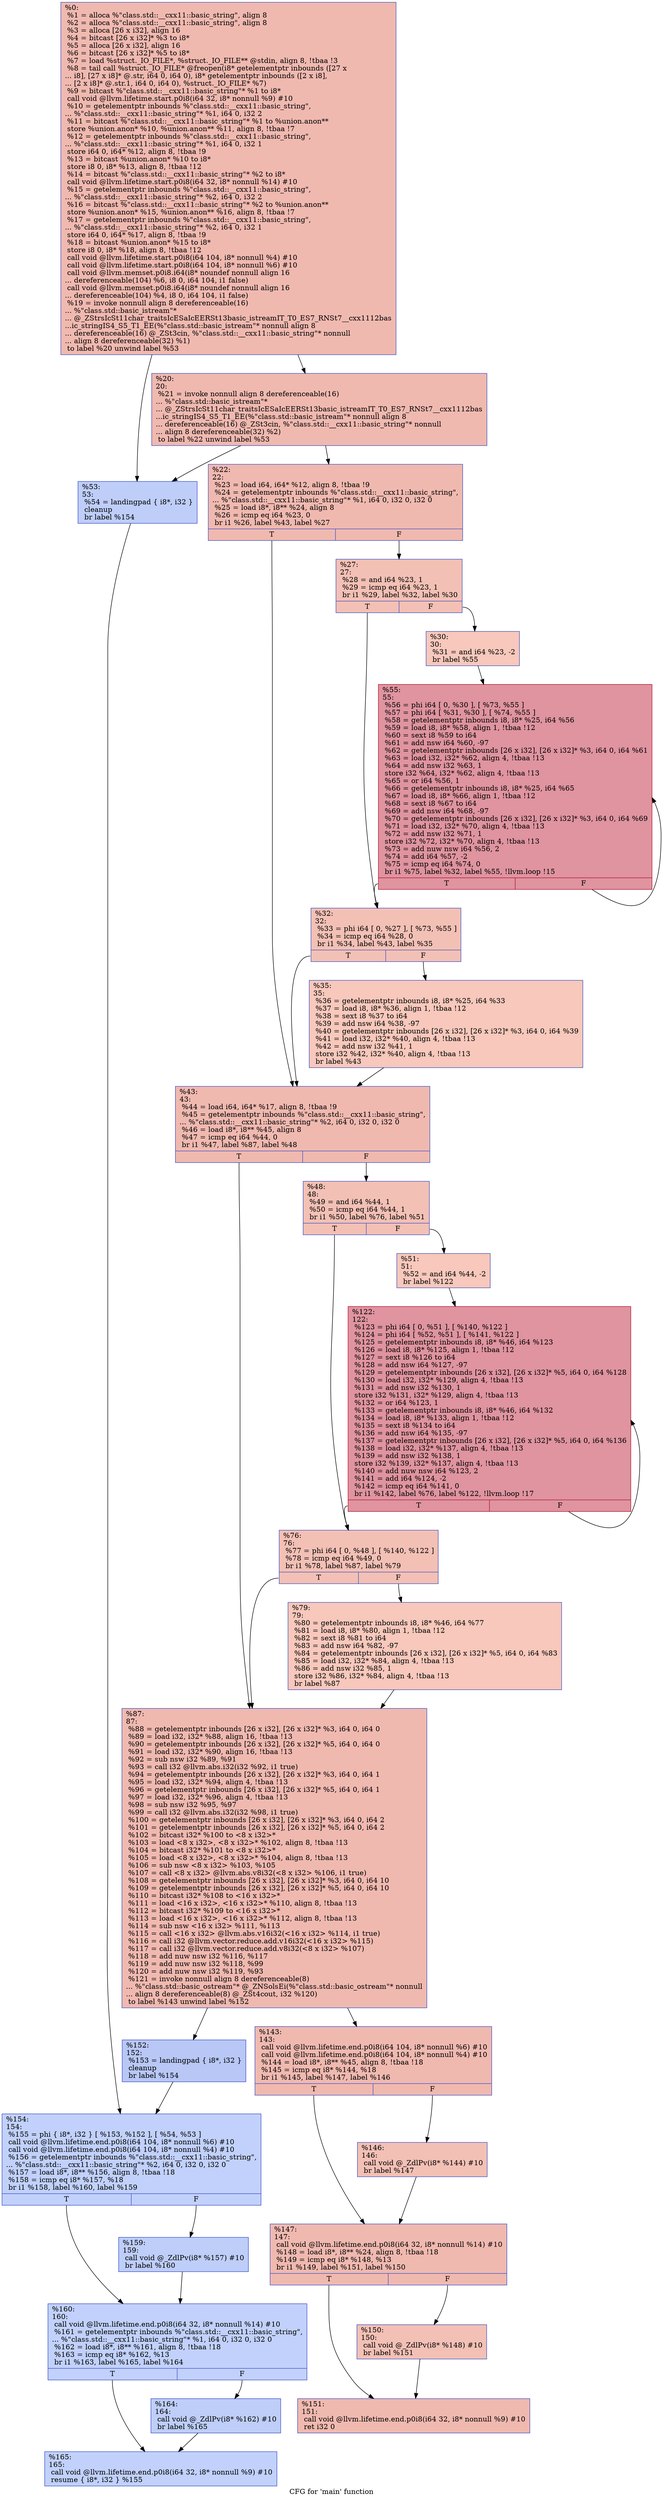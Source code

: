 digraph "CFG for 'main' function" {
	label="CFG for 'main' function";

	Node0x557e62c18b50 [shape=record,color="#3d50c3ff", style=filled, fillcolor="#de614d70",label="{%0:\l  %1 = alloca %\"class.std::__cxx11::basic_string\", align 8\l  %2 = alloca %\"class.std::__cxx11::basic_string\", align 8\l  %3 = alloca [26 x i32], align 16\l  %4 = bitcast [26 x i32]* %3 to i8*\l  %5 = alloca [26 x i32], align 16\l  %6 = bitcast [26 x i32]* %5 to i8*\l  %7 = load %struct._IO_FILE*, %struct._IO_FILE** @stdin, align 8, !tbaa !3\l  %8 = tail call %struct._IO_FILE* @freopen(i8* getelementptr inbounds ([27 x\l... i8], [27 x i8]* @.str, i64 0, i64 0), i8* getelementptr inbounds ([2 x i8],\l... [2 x i8]* @.str.1, i64 0, i64 0), %struct._IO_FILE* %7)\l  %9 = bitcast %\"class.std::__cxx11::basic_string\"* %1 to i8*\l  call void @llvm.lifetime.start.p0i8(i64 32, i8* nonnull %9) #10\l  %10 = getelementptr inbounds %\"class.std::__cxx11::basic_string\",\l... %\"class.std::__cxx11::basic_string\"* %1, i64 0, i32 2\l  %11 = bitcast %\"class.std::__cxx11::basic_string\"* %1 to %union.anon**\l  store %union.anon* %10, %union.anon** %11, align 8, !tbaa !7\l  %12 = getelementptr inbounds %\"class.std::__cxx11::basic_string\",\l... %\"class.std::__cxx11::basic_string\"* %1, i64 0, i32 1\l  store i64 0, i64* %12, align 8, !tbaa !9\l  %13 = bitcast %union.anon* %10 to i8*\l  store i8 0, i8* %13, align 8, !tbaa !12\l  %14 = bitcast %\"class.std::__cxx11::basic_string\"* %2 to i8*\l  call void @llvm.lifetime.start.p0i8(i64 32, i8* nonnull %14) #10\l  %15 = getelementptr inbounds %\"class.std::__cxx11::basic_string\",\l... %\"class.std::__cxx11::basic_string\"* %2, i64 0, i32 2\l  %16 = bitcast %\"class.std::__cxx11::basic_string\"* %2 to %union.anon**\l  store %union.anon* %15, %union.anon** %16, align 8, !tbaa !7\l  %17 = getelementptr inbounds %\"class.std::__cxx11::basic_string\",\l... %\"class.std::__cxx11::basic_string\"* %2, i64 0, i32 1\l  store i64 0, i64* %17, align 8, !tbaa !9\l  %18 = bitcast %union.anon* %15 to i8*\l  store i8 0, i8* %18, align 8, !tbaa !12\l  call void @llvm.lifetime.start.p0i8(i64 104, i8* nonnull %4) #10\l  call void @llvm.lifetime.start.p0i8(i64 104, i8* nonnull %6) #10\l  call void @llvm.memset.p0i8.i64(i8* noundef nonnull align 16\l... dereferenceable(104) %6, i8 0, i64 104, i1 false)\l  call void @llvm.memset.p0i8.i64(i8* noundef nonnull align 16\l... dereferenceable(104) %4, i8 0, i64 104, i1 false)\l  %19 = invoke nonnull align 8 dereferenceable(16)\l... %\"class.std::basic_istream\"*\l... @_ZStrsIcSt11char_traitsIcESaIcEERSt13basic_istreamIT_T0_ES7_RNSt7__cxx1112bas\l...ic_stringIS4_S5_T1_EE(%\"class.std::basic_istream\"* nonnull align 8\l... dereferenceable(16) @_ZSt3cin, %\"class.std::__cxx11::basic_string\"* nonnull\l... align 8 dereferenceable(32) %1)\l          to label %20 unwind label %53\l}"];
	Node0x557e62c18b50 -> Node0x557e62c1d8d0;
	Node0x557e62c18b50 -> Node0x557e62c1d960;
	Node0x557e62c1d8d0 [shape=record,color="#3d50c3ff", style=filled, fillcolor="#de614d70",label="{%20:\l20:                                               \l  %21 = invoke nonnull align 8 dereferenceable(16)\l... %\"class.std::basic_istream\"*\l... @_ZStrsIcSt11char_traitsIcESaIcEERSt13basic_istreamIT_T0_ES7_RNSt7__cxx1112bas\l...ic_stringIS4_S5_T1_EE(%\"class.std::basic_istream\"* nonnull align 8\l... dereferenceable(16) @_ZSt3cin, %\"class.std::__cxx11::basic_string\"* nonnull\l... align 8 dereferenceable(32) %2)\l          to label %22 unwind label %53\l}"];
	Node0x557e62c1d8d0 -> Node0x557e62c1dca0;
	Node0x557e62c1d8d0 -> Node0x557e62c1d960;
	Node0x557e62c1dca0 [shape=record,color="#3d50c3ff", style=filled, fillcolor="#de614d70",label="{%22:\l22:                                               \l  %23 = load i64, i64* %12, align 8, !tbaa !9\l  %24 = getelementptr inbounds %\"class.std::__cxx11::basic_string\",\l... %\"class.std::__cxx11::basic_string\"* %1, i64 0, i32 0, i32 0\l  %25 = load i8*, i8** %24, align 8\l  %26 = icmp eq i64 %23, 0\l  br i1 %26, label %43, label %27\l|{<s0>T|<s1>F}}"];
	Node0x557e62c1dca0:s0 -> Node0x557e62c1df40;
	Node0x557e62c1dca0:s1 -> Node0x557e62c1df90;
	Node0x557e62c1df90 [shape=record,color="#3d50c3ff", style=filled, fillcolor="#e5705870",label="{%27:\l27:                                               \l  %28 = and i64 %23, 1\l  %29 = icmp eq i64 %23, 1\l  br i1 %29, label %32, label %30\l|{<s0>T|<s1>F}}"];
	Node0x557e62c1df90:s0 -> Node0x557e62c1e220;
	Node0x557e62c1df90:s1 -> Node0x557e62c1e270;
	Node0x557e62c1e270 [shape=record,color="#3d50c3ff", style=filled, fillcolor="#ed836670",label="{%30:\l30:                                               \l  %31 = and i64 %23, -2\l  br label %55\l}"];
	Node0x557e62c1e270 -> Node0x557e62c1e470;
	Node0x557e62c1e220 [shape=record,color="#3d50c3ff", style=filled, fillcolor="#e5705870",label="{%32:\l32:                                               \l  %33 = phi i64 [ 0, %27 ], [ %73, %55 ]\l  %34 = icmp eq i64 %28, 0\l  br i1 %34, label %43, label %35\l|{<s0>T|<s1>F}}"];
	Node0x557e62c1e220:s0 -> Node0x557e62c1df40;
	Node0x557e62c1e220:s1 -> Node0x557e62c1e8b0;
	Node0x557e62c1e8b0 [shape=record,color="#3d50c3ff", style=filled, fillcolor="#ed836670",label="{%35:\l35:                                               \l  %36 = getelementptr inbounds i8, i8* %25, i64 %33\l  %37 = load i8, i8* %36, align 1, !tbaa !12\l  %38 = sext i8 %37 to i64\l  %39 = add nsw i64 %38, -97\l  %40 = getelementptr inbounds [26 x i32], [26 x i32]* %3, i64 0, i64 %39\l  %41 = load i32, i32* %40, align 4, !tbaa !13\l  %42 = add nsw i32 %41, 1\l  store i32 %42, i32* %40, align 4, !tbaa !13\l  br label %43\l}"];
	Node0x557e62c1e8b0 -> Node0x557e62c1df40;
	Node0x557e62c1df40 [shape=record,color="#3d50c3ff", style=filled, fillcolor="#de614d70",label="{%43:\l43:                                               \l  %44 = load i64, i64* %17, align 8, !tbaa !9\l  %45 = getelementptr inbounds %\"class.std::__cxx11::basic_string\",\l... %\"class.std::__cxx11::basic_string\"* %2, i64 0, i32 0, i32 0\l  %46 = load i8*, i8** %45, align 8\l  %47 = icmp eq i64 %44, 0\l  br i1 %47, label %87, label %48\l|{<s0>T|<s1>F}}"];
	Node0x557e62c1df40:s0 -> Node0x557e62c1f730;
	Node0x557e62c1df40:s1 -> Node0x557e62c1f780;
	Node0x557e62c1f780 [shape=record,color="#3d50c3ff", style=filled, fillcolor="#e5705870",label="{%48:\l48:                                               \l  %49 = and i64 %44, 1\l  %50 = icmp eq i64 %44, 1\l  br i1 %50, label %76, label %51\l|{<s0>T|<s1>F}}"];
	Node0x557e62c1f780:s0 -> Node0x557e62c1f9e0;
	Node0x557e62c1f780:s1 -> Node0x557e62c1fa30;
	Node0x557e62c1fa30 [shape=record,color="#3d50c3ff", style=filled, fillcolor="#ed836670",label="{%51:\l51:                                               \l  %52 = and i64 %44, -2\l  br label %122\l}"];
	Node0x557e62c1fa30 -> Node0x557e62c1fc00;
	Node0x557e62c1d960 [shape=record,color="#3d50c3ff", style=filled, fillcolor="#6c8ff170",label="{%53:\l53:                                               \l  %54 = landingpad \{ i8*, i32 \}\l          cleanup\l  br label %154\l}"];
	Node0x557e62c1d960 -> Node0x557e62c1fd10;
	Node0x557e62c1e470 [shape=record,color="#b70d28ff", style=filled, fillcolor="#b70d2870",label="{%55:\l55:                                               \l  %56 = phi i64 [ 0, %30 ], [ %73, %55 ]\l  %57 = phi i64 [ %31, %30 ], [ %74, %55 ]\l  %58 = getelementptr inbounds i8, i8* %25, i64 %56\l  %59 = load i8, i8* %58, align 1, !tbaa !12\l  %60 = sext i8 %59 to i64\l  %61 = add nsw i64 %60, -97\l  %62 = getelementptr inbounds [26 x i32], [26 x i32]* %3, i64 0, i64 %61\l  %63 = load i32, i32* %62, align 4, !tbaa !13\l  %64 = add nsw i32 %63, 1\l  store i32 %64, i32* %62, align 4, !tbaa !13\l  %65 = or i64 %56, 1\l  %66 = getelementptr inbounds i8, i8* %25, i64 %65\l  %67 = load i8, i8* %66, align 1, !tbaa !12\l  %68 = sext i8 %67 to i64\l  %69 = add nsw i64 %68, -97\l  %70 = getelementptr inbounds [26 x i32], [26 x i32]* %3, i64 0, i64 %69\l  %71 = load i32, i32* %70, align 4, !tbaa !13\l  %72 = add nsw i32 %71, 1\l  store i32 %72, i32* %70, align 4, !tbaa !13\l  %73 = add nuw nsw i64 %56, 2\l  %74 = add i64 %57, -2\l  %75 = icmp eq i64 %74, 0\l  br i1 %75, label %32, label %55, !llvm.loop !15\l|{<s0>T|<s1>F}}"];
	Node0x557e62c1e470:s0 -> Node0x557e62c1e220;
	Node0x557e62c1e470:s1 -> Node0x557e62c1e470;
	Node0x557e62c1f9e0 [shape=record,color="#3d50c3ff", style=filled, fillcolor="#e5705870",label="{%76:\l76:                                               \l  %77 = phi i64 [ 0, %48 ], [ %140, %122 ]\l  %78 = icmp eq i64 %49, 0\l  br i1 %78, label %87, label %79\l|{<s0>T|<s1>F}}"];
	Node0x557e62c1f9e0:s0 -> Node0x557e62c1f730;
	Node0x557e62c1f9e0:s1 -> Node0x557e62c21130;
	Node0x557e62c21130 [shape=record,color="#3d50c3ff", style=filled, fillcolor="#ed836670",label="{%79:\l79:                                               \l  %80 = getelementptr inbounds i8, i8* %46, i64 %77\l  %81 = load i8, i8* %80, align 1, !tbaa !12\l  %82 = sext i8 %81 to i64\l  %83 = add nsw i64 %82, -97\l  %84 = getelementptr inbounds [26 x i32], [26 x i32]* %5, i64 0, i64 %83\l  %85 = load i32, i32* %84, align 4, !tbaa !13\l  %86 = add nsw i32 %85, 1\l  store i32 %86, i32* %84, align 4, !tbaa !13\l  br label %87\l}"];
	Node0x557e62c21130 -> Node0x557e62c1f730;
	Node0x557e62c1f730 [shape=record,color="#3d50c3ff", style=filled, fillcolor="#de614d70",label="{%87:\l87:                                               \l  %88 = getelementptr inbounds [26 x i32], [26 x i32]* %3, i64 0, i64 0\l  %89 = load i32, i32* %88, align 16, !tbaa !13\l  %90 = getelementptr inbounds [26 x i32], [26 x i32]* %5, i64 0, i64 0\l  %91 = load i32, i32* %90, align 16, !tbaa !13\l  %92 = sub nsw i32 %89, %91\l  %93 = call i32 @llvm.abs.i32(i32 %92, i1 true)\l  %94 = getelementptr inbounds [26 x i32], [26 x i32]* %3, i64 0, i64 1\l  %95 = load i32, i32* %94, align 4, !tbaa !13\l  %96 = getelementptr inbounds [26 x i32], [26 x i32]* %5, i64 0, i64 1\l  %97 = load i32, i32* %96, align 4, !tbaa !13\l  %98 = sub nsw i32 %95, %97\l  %99 = call i32 @llvm.abs.i32(i32 %98, i1 true)\l  %100 = getelementptr inbounds [26 x i32], [26 x i32]* %3, i64 0, i64 2\l  %101 = getelementptr inbounds [26 x i32], [26 x i32]* %5, i64 0, i64 2\l  %102 = bitcast i32* %100 to \<8 x i32\>*\l  %103 = load \<8 x i32\>, \<8 x i32\>* %102, align 8, !tbaa !13\l  %104 = bitcast i32* %101 to \<8 x i32\>*\l  %105 = load \<8 x i32\>, \<8 x i32\>* %104, align 8, !tbaa !13\l  %106 = sub nsw \<8 x i32\> %103, %105\l  %107 = call \<8 x i32\> @llvm.abs.v8i32(\<8 x i32\> %106, i1 true)\l  %108 = getelementptr inbounds [26 x i32], [26 x i32]* %3, i64 0, i64 10\l  %109 = getelementptr inbounds [26 x i32], [26 x i32]* %5, i64 0, i64 10\l  %110 = bitcast i32* %108 to \<16 x i32\>*\l  %111 = load \<16 x i32\>, \<16 x i32\>* %110, align 8, !tbaa !13\l  %112 = bitcast i32* %109 to \<16 x i32\>*\l  %113 = load \<16 x i32\>, \<16 x i32\>* %112, align 8, !tbaa !13\l  %114 = sub nsw \<16 x i32\> %111, %113\l  %115 = call \<16 x i32\> @llvm.abs.v16i32(\<16 x i32\> %114, i1 true)\l  %116 = call i32 @llvm.vector.reduce.add.v16i32(\<16 x i32\> %115)\l  %117 = call i32 @llvm.vector.reduce.add.v8i32(\<8 x i32\> %107)\l  %118 = add nuw nsw i32 %116, %117\l  %119 = add nuw nsw i32 %118, %99\l  %120 = add nuw nsw i32 %119, %93\l  %121 = invoke nonnull align 8 dereferenceable(8)\l... %\"class.std::basic_ostream\"* @_ZNSolsEi(%\"class.std::basic_ostream\"* nonnull\l... align 8 dereferenceable(8) @_ZSt4cout, i32 %120)\l          to label %143 unwind label %152\l}"];
	Node0x557e62c1f730 -> Node0x557e62c241a0;
	Node0x557e62c1f730 -> Node0x557e62c241f0;
	Node0x557e62c1fc00 [shape=record,color="#b70d28ff", style=filled, fillcolor="#b70d2870",label="{%122:\l122:                                              \l  %123 = phi i64 [ 0, %51 ], [ %140, %122 ]\l  %124 = phi i64 [ %52, %51 ], [ %141, %122 ]\l  %125 = getelementptr inbounds i8, i8* %46, i64 %123\l  %126 = load i8, i8* %125, align 1, !tbaa !12\l  %127 = sext i8 %126 to i64\l  %128 = add nsw i64 %127, -97\l  %129 = getelementptr inbounds [26 x i32], [26 x i32]* %5, i64 0, i64 %128\l  %130 = load i32, i32* %129, align 4, !tbaa !13\l  %131 = add nsw i32 %130, 1\l  store i32 %131, i32* %129, align 4, !tbaa !13\l  %132 = or i64 %123, 1\l  %133 = getelementptr inbounds i8, i8* %46, i64 %132\l  %134 = load i8, i8* %133, align 1, !tbaa !12\l  %135 = sext i8 %134 to i64\l  %136 = add nsw i64 %135, -97\l  %137 = getelementptr inbounds [26 x i32], [26 x i32]* %5, i64 0, i64 %136\l  %138 = load i32, i32* %137, align 4, !tbaa !13\l  %139 = add nsw i32 %138, 1\l  store i32 %139, i32* %137, align 4, !tbaa !13\l  %140 = add nuw nsw i64 %123, 2\l  %141 = add i64 %124, -2\l  %142 = icmp eq i64 %141, 0\l  br i1 %142, label %76, label %122, !llvm.loop !17\l|{<s0>T|<s1>F}}"];
	Node0x557e62c1fc00:s0 -> Node0x557e62c1f9e0;
	Node0x557e62c1fc00:s1 -> Node0x557e62c1fc00;
	Node0x557e62c241a0 [shape=record,color="#3d50c3ff", style=filled, fillcolor="#de614d70",label="{%143:\l143:                                              \l  call void @llvm.lifetime.end.p0i8(i64 104, i8* nonnull %6) #10\l  call void @llvm.lifetime.end.p0i8(i64 104, i8* nonnull %4) #10\l  %144 = load i8*, i8** %45, align 8, !tbaa !18\l  %145 = icmp eq i8* %144, %18\l  br i1 %145, label %147, label %146\l|{<s0>T|<s1>F}}"];
	Node0x557e62c241a0:s0 -> Node0x557e62c25fd0;
	Node0x557e62c241a0:s1 -> Node0x557e62c26060;
	Node0x557e62c26060 [shape=record,color="#3d50c3ff", style=filled, fillcolor="#e5705870",label="{%146:\l146:                                              \l  call void @_ZdlPv(i8* %144) #10\l  br label %147\l}"];
	Node0x557e62c26060 -> Node0x557e62c25fd0;
	Node0x557e62c25fd0 [shape=record,color="#3d50c3ff", style=filled, fillcolor="#de614d70",label="{%147:\l147:                                              \l  call void @llvm.lifetime.end.p0i8(i64 32, i8* nonnull %14) #10\l  %148 = load i8*, i8** %24, align 8, !tbaa !18\l  %149 = icmp eq i8* %148, %13\l  br i1 %149, label %151, label %150\l|{<s0>T|<s1>F}}"];
	Node0x557e62c25fd0:s0 -> Node0x557e62c26ca0;
	Node0x557e62c25fd0:s1 -> Node0x557e62c26cf0;
	Node0x557e62c26cf0 [shape=record,color="#3d50c3ff", style=filled, fillcolor="#e5705870",label="{%150:\l150:                                              \l  call void @_ZdlPv(i8* %148) #10\l  br label %151\l}"];
	Node0x557e62c26cf0 -> Node0x557e62c26ca0;
	Node0x557e62c26ca0 [shape=record,color="#3d50c3ff", style=filled, fillcolor="#de614d70",label="{%151:\l151:                                              \l  call void @llvm.lifetime.end.p0i8(i64 32, i8* nonnull %9) #10\l  ret i32 0\l}"];
	Node0x557e62c241f0 [shape=record,color="#3d50c3ff", style=filled, fillcolor="#5f7fe870",label="{%152:\l152:                                              \l  %153 = landingpad \{ i8*, i32 \}\l          cleanup\l  br label %154\l}"];
	Node0x557e62c241f0 -> Node0x557e62c1fd10;
	Node0x557e62c1fd10 [shape=record,color="#3d50c3ff", style=filled, fillcolor="#7396f570",label="{%154:\l154:                                              \l  %155 = phi \{ i8*, i32 \} [ %153, %152 ], [ %54, %53 ]\l  call void @llvm.lifetime.end.p0i8(i64 104, i8* nonnull %6) #10\l  call void @llvm.lifetime.end.p0i8(i64 104, i8* nonnull %4) #10\l  %156 = getelementptr inbounds %\"class.std::__cxx11::basic_string\",\l... %\"class.std::__cxx11::basic_string\"* %2, i64 0, i32 0, i32 0\l  %157 = load i8*, i8** %156, align 8, !tbaa !18\l  %158 = icmp eq i8* %157, %18\l  br i1 %158, label %160, label %159\l|{<s0>T|<s1>F}}"];
	Node0x557e62c1fd10:s0 -> Node0x557e62c27600;
	Node0x557e62c1fd10:s1 -> Node0x557e62c27650;
	Node0x557e62c27650 [shape=record,color="#3d50c3ff", style=filled, fillcolor="#6c8ff170",label="{%159:\l159:                                              \l  call void @_ZdlPv(i8* %157) #10\l  br label %160\l}"];
	Node0x557e62c27650 -> Node0x557e62c27600;
	Node0x557e62c27600 [shape=record,color="#3d50c3ff", style=filled, fillcolor="#7396f570",label="{%160:\l160:                                              \l  call void @llvm.lifetime.end.p0i8(i64 32, i8* nonnull %14) #10\l  %161 = getelementptr inbounds %\"class.std::__cxx11::basic_string\",\l... %\"class.std::__cxx11::basic_string\"* %1, i64 0, i32 0, i32 0\l  %162 = load i8*, i8** %161, align 8, !tbaa !18\l  %163 = icmp eq i8* %162, %13\l  br i1 %163, label %165, label %164\l|{<s0>T|<s1>F}}"];
	Node0x557e62c27600:s0 -> Node0x557e62c27b00;
	Node0x557e62c27600:s1 -> Node0x557e62c27b50;
	Node0x557e62c27b50 [shape=record,color="#3d50c3ff", style=filled, fillcolor="#6c8ff170",label="{%164:\l164:                                              \l  call void @_ZdlPv(i8* %162) #10\l  br label %165\l}"];
	Node0x557e62c27b50 -> Node0x557e62c27b00;
	Node0x557e62c27b00 [shape=record,color="#3d50c3ff", style=filled, fillcolor="#7396f570",label="{%165:\l165:                                              \l  call void @llvm.lifetime.end.p0i8(i64 32, i8* nonnull %9) #10\l  resume \{ i8*, i32 \} %155\l}"];
}
